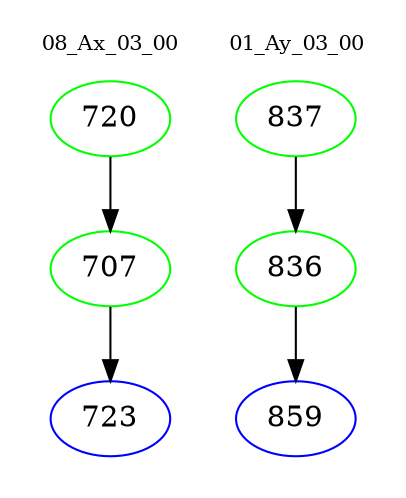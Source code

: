digraph{
subgraph cluster_0 {
color = white
label = "08_Ax_03_00";
fontsize=10;
T0_720 [label="720", color="green"]
T0_720 -> T0_707 [color="black"]
T0_707 [label="707", color="green"]
T0_707 -> T0_723 [color="black"]
T0_723 [label="723", color="blue"]
}
subgraph cluster_1 {
color = white
label = "01_Ay_03_00";
fontsize=10;
T1_837 [label="837", color="green"]
T1_837 -> T1_836 [color="black"]
T1_836 [label="836", color="green"]
T1_836 -> T1_859 [color="black"]
T1_859 [label="859", color="blue"]
}
}
